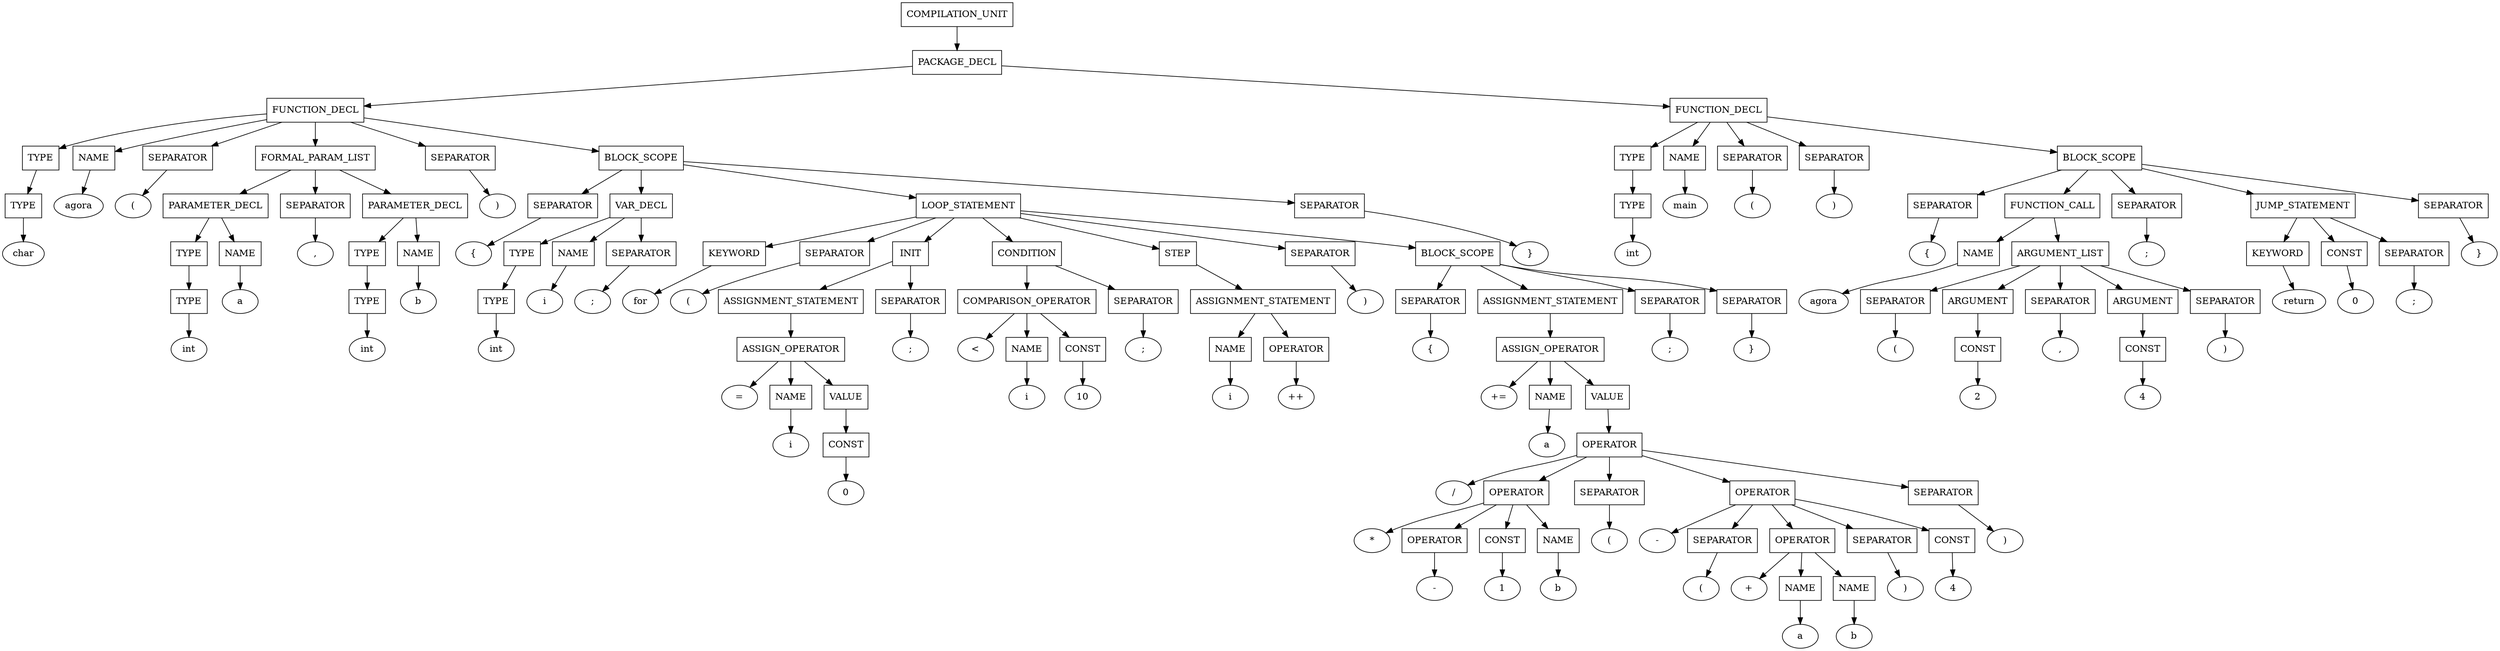 digraph G {
	splines="TRUE";
	n_0 [label="COMPILATION_UNIT", shape="rectangle"]
	n_0 -> n_1
	n_1 [label="PACKAGE_DECL", shape="rectangle"]
	n_1 -> n_2
	n_2 [label="FUNCTION_DECL", shape="rectangle"]
	n_2 -> n_4
	n_4 [label="TYPE", shape="rectangle"]
	n_4 -> n_15
	n_15 [label="TYPE", shape="rectangle"]
	n_15 -> n_35
	n_35 [label="char", shape="ellipse"]
	n_2 -> n_5
	n_5 [label="NAME", shape="rectangle"]
	n_5 -> n_16
	n_16 [label="agora", shape="ellipse"]
	n_2 -> n_6
	n_6 [label="SEPARATOR", shape="rectangle"]
	n_6 -> n_17
	n_17 [label="(", shape="ellipse"]
	n_2 -> n_7
	n_7 [label="FORMAL_PARAM_LIST", shape="rectangle"]
	n_7 -> n_18
	n_18 [label="PARAMETER_DECL", shape="rectangle"]
	n_18 -> n_36
	n_36 [label="TYPE", shape="rectangle"]
	n_36 -> n_62
	n_62 [label="TYPE", shape="rectangle"]
	n_62 -> n_90
	n_90 [label="int", shape="ellipse"]
	n_18 -> n_37
	n_37 [label="NAME", shape="rectangle"]
	n_37 -> n_63
	n_63 [label="a", shape="ellipse"]
	n_7 -> n_19
	n_19 [label="SEPARATOR", shape="rectangle"]
	n_19 -> n_38
	n_38 [label=",", shape="ellipse"]
	n_7 -> n_20
	n_20 [label="PARAMETER_DECL", shape="rectangle"]
	n_20 -> n_39
	n_39 [label="TYPE", shape="rectangle"]
	n_39 -> n_64
	n_64 [label="TYPE", shape="rectangle"]
	n_64 -> n_91
	n_91 [label="int", shape="ellipse"]
	n_20 -> n_40
	n_40 [label="NAME", shape="rectangle"]
	n_40 -> n_65
	n_65 [label="b", shape="ellipse"]
	n_2 -> n_8
	n_8 [label="SEPARATOR", shape="rectangle"]
	n_8 -> n_21
	n_21 [label=")", shape="ellipse"]
	n_2 -> n_9
	n_9 [label="BLOCK_SCOPE", shape="rectangle"]
	n_9 -> n_22
	n_22 [label="SEPARATOR", shape="rectangle"]
	n_22 -> n_41
	n_41 [label="{", shape="ellipse"]
	n_9 -> n_23
	n_23 [label="VAR_DECL", shape="rectangle"]
	n_23 -> n_42
	n_42 [label="TYPE", shape="rectangle"]
	n_42 -> n_66
	n_66 [label="TYPE", shape="rectangle"]
	n_66 -> n_92
	n_92 [label="int", shape="ellipse"]
	n_23 -> n_43
	n_43 [label="NAME", shape="rectangle"]
	n_43 -> n_67
	n_67 [label="i", shape="ellipse"]
	n_23 -> n_44
	n_44 [label="SEPARATOR", shape="rectangle"]
	n_44 -> n_68
	n_68 [label=";", shape="ellipse"]
	n_9 -> n_24
	n_24 [label="LOOP_STATEMENT", shape="rectangle"]
	n_24 -> n_45
	n_45 [label="KEYWORD", shape="rectangle"]
	n_45 -> n_69
	n_69 [label="for", shape="ellipse"]
	n_24 -> n_46
	n_46 [label="SEPARATOR", shape="rectangle"]
	n_46 -> n_70
	n_70 [label="(", shape="ellipse"]
	n_24 -> n_47
	n_47 [label="INIT", shape="rectangle"]
	n_47 -> n_71
	n_71 [label="ASSIGNMENT_STATEMENT", shape="rectangle"]
	n_71 -> n_93
	n_93 [label="ASSIGN_OPERATOR", shape="rectangle"]
	n_93 -> n_110
	n_110 [label="=", shape="ellipse"]
	n_93 -> n_111
	n_111 [label="NAME", shape="rectangle"]
	n_111 -> n_122
	n_122 [label="i", shape="ellipse"]
	n_93 -> n_112
	n_112 [label="VALUE", shape="rectangle"]
	n_112 -> n_123
	n_123 [label="CONST", shape="rectangle"]
	n_123 -> n_126
	n_126 [label="0", shape="ellipse"]
	n_47 -> n_72
	n_72 [label="SEPARATOR", shape="rectangle"]
	n_72 -> n_94
	n_94 [label=";", shape="ellipse"]
	n_24 -> n_48
	n_48 [label="CONDITION", shape="rectangle"]
	n_48 -> n_73
	n_73 [label="COMPARISON_OPERATOR", shape="rectangle"]
	n_73 -> n_95
	n_95 [label="<", shape="ellipse"]
	n_73 -> n_96
	n_96 [label="NAME", shape="rectangle"]
	n_96 -> n_113
	n_113 [label="i", shape="ellipse"]
	n_73 -> n_97
	n_97 [label="CONST", shape="rectangle"]
	n_97 -> n_114
	n_114 [label="10", shape="ellipse"]
	n_48 -> n_74
	n_74 [label="SEPARATOR", shape="rectangle"]
	n_74 -> n_98
	n_98 [label=";", shape="ellipse"]
	n_24 -> n_49
	n_49 [label="STEP", shape="rectangle"]
	n_49 -> n_75
	n_75 [label="ASSIGNMENT_STATEMENT", shape="rectangle"]
	n_75 -> n_99
	n_99 [label="NAME", shape="rectangle"]
	n_99 -> n_115
	n_115 [label="i", shape="ellipse"]
	n_75 -> n_100
	n_100 [label="OPERATOR", shape="rectangle"]
	n_100 -> n_116
	n_116 [label="++", shape="ellipse"]
	n_24 -> n_50
	n_50 [label="SEPARATOR", shape="rectangle"]
	n_50 -> n_76
	n_76 [label=")", shape="ellipse"]
	n_24 -> n_51
	n_51 [label="BLOCK_SCOPE", shape="rectangle"]
	n_51 -> n_77
	n_77 [label="SEPARATOR", shape="rectangle"]
	n_77 -> n_101
	n_101 [label="{", shape="ellipse"]
	n_51 -> n_78
	n_78 [label="ASSIGNMENT_STATEMENT", shape="rectangle"]
	n_78 -> n_102
	n_102 [label="ASSIGN_OPERATOR", shape="rectangle"]
	n_102 -> n_117
	n_117 [label="+=", shape="ellipse"]
	n_102 -> n_118
	n_118 [label="NAME", shape="rectangle"]
	n_118 -> n_124
	n_124 [label="a", shape="ellipse"]
	n_102 -> n_119
	n_119 [label="VALUE", shape="rectangle"]
	n_119 -> n_125
	n_125 [label="OPERATOR", shape="rectangle"]
	n_125 -> n_127
	n_127 [label="/", shape="ellipse"]
	n_125 -> n_128
	n_128 [label="OPERATOR", shape="rectangle"]
	n_128 -> n_132
	n_132 [label="*", shape="ellipse"]
	n_128 -> n_133
	n_133 [label="OPERATOR", shape="rectangle"]
	n_133 -> n_143
	n_143 [label="-", shape="ellipse"]
	n_128 -> n_134
	n_134 [label="CONST", shape="rectangle"]
	n_134 -> n_144
	n_144 [label="1", shape="ellipse"]
	n_128 -> n_135
	n_135 [label="NAME", shape="rectangle"]
	n_135 -> n_145
	n_145 [label="b", shape="ellipse"]
	n_125 -> n_129
	n_129 [label="SEPARATOR", shape="rectangle"]
	n_129 -> n_136
	n_136 [label="(", shape="ellipse"]
	n_125 -> n_130
	n_130 [label="OPERATOR", shape="rectangle"]
	n_130 -> n_137
	n_137 [label="-", shape="ellipse"]
	n_130 -> n_138
	n_138 [label="SEPARATOR", shape="rectangle"]
	n_138 -> n_146
	n_146 [label="(", shape="ellipse"]
	n_130 -> n_139
	n_139 [label="OPERATOR", shape="rectangle"]
	n_139 -> n_147
	n_147 [label="+", shape="ellipse"]
	n_139 -> n_148
	n_148 [label="NAME", shape="rectangle"]
	n_148 -> n_152
	n_152 [label="a", shape="ellipse"]
	n_139 -> n_149
	n_149 [label="NAME", shape="rectangle"]
	n_149 -> n_153
	n_153 [label="b", shape="ellipse"]
	n_130 -> n_140
	n_140 [label="SEPARATOR", shape="rectangle"]
	n_140 -> n_150
	n_150 [label=")", shape="ellipse"]
	n_130 -> n_141
	n_141 [label="CONST", shape="rectangle"]
	n_141 -> n_151
	n_151 [label="4", shape="ellipse"]
	n_125 -> n_131
	n_131 [label="SEPARATOR", shape="rectangle"]
	n_131 -> n_142
	n_142 [label=")", shape="ellipse"]
	n_51 -> n_79
	n_79 [label="SEPARATOR", shape="rectangle"]
	n_79 -> n_103
	n_103 [label=";", shape="ellipse"]
	n_51 -> n_80
	n_80 [label="SEPARATOR", shape="rectangle"]
	n_80 -> n_104
	n_104 [label="}", shape="ellipse"]
	n_9 -> n_25
	n_25 [label="SEPARATOR", shape="rectangle"]
	n_25 -> n_52
	n_52 [label="}", shape="ellipse"]
	n_1 -> n_3
	n_3 [label="FUNCTION_DECL", shape="rectangle"]
	n_3 -> n_10
	n_10 [label="TYPE", shape="rectangle"]
	n_10 -> n_26
	n_26 [label="TYPE", shape="rectangle"]
	n_26 -> n_53
	n_53 [label="int", shape="ellipse"]
	n_3 -> n_11
	n_11 [label="NAME", shape="rectangle"]
	n_11 -> n_27
	n_27 [label="main", shape="ellipse"]
	n_3 -> n_12
	n_12 [label="SEPARATOR", shape="rectangle"]
	n_12 -> n_28
	n_28 [label="(", shape="ellipse"]
	n_3 -> n_13
	n_13 [label="SEPARATOR", shape="rectangle"]
	n_13 -> n_29
	n_29 [label=")", shape="ellipse"]
	n_3 -> n_14
	n_14 [label="BLOCK_SCOPE", shape="rectangle"]
	n_14 -> n_30
	n_30 [label="SEPARATOR", shape="rectangle"]
	n_30 -> n_54
	n_54 [label="{", shape="ellipse"]
	n_14 -> n_31
	n_31 [label="FUNCTION_CALL", shape="rectangle"]
	n_31 -> n_55
	n_55 [label="NAME", shape="rectangle"]
	n_55 -> n_81
	n_81 [label="agora", shape="ellipse"]
	n_31 -> n_56
	n_56 [label="ARGUMENT_LIST", shape="rectangle"]
	n_56 -> n_82
	n_82 [label="SEPARATOR", shape="rectangle"]
	n_82 -> n_105
	n_105 [label="(", shape="ellipse"]
	n_56 -> n_83
	n_83 [label="ARGUMENT", shape="rectangle"]
	n_83 -> n_106
	n_106 [label="CONST", shape="rectangle"]
	n_106 -> n_120
	n_120 [label="2", shape="ellipse"]
	n_56 -> n_84
	n_84 [label="SEPARATOR", shape="rectangle"]
	n_84 -> n_107
	n_107 [label=",", shape="ellipse"]
	n_56 -> n_85
	n_85 [label="ARGUMENT", shape="rectangle"]
	n_85 -> n_108
	n_108 [label="CONST", shape="rectangle"]
	n_108 -> n_121
	n_121 [label="4", shape="ellipse"]
	n_56 -> n_86
	n_86 [label="SEPARATOR", shape="rectangle"]
	n_86 -> n_109
	n_109 [label=")", shape="ellipse"]
	n_14 -> n_32
	n_32 [label="SEPARATOR", shape="rectangle"]
	n_32 -> n_57
	n_57 [label=";", shape="ellipse"]
	n_14 -> n_33
	n_33 [label="JUMP_STATEMENT", shape="rectangle"]
	n_33 -> n_58
	n_58 [label="KEYWORD", shape="rectangle"]
	n_58 -> n_87
	n_87 [label="return", shape="ellipse"]
	n_33 -> n_59
	n_59 [label="CONST", shape="rectangle"]
	n_59 -> n_88
	n_88 [label="0", shape="ellipse"]
	n_33 -> n_60
	n_60 [label="SEPARATOR", shape="rectangle"]
	n_60 -> n_89
	n_89 [label=";", shape="ellipse"]
	n_14 -> n_34
	n_34 [label="SEPARATOR", shape="rectangle"]
	n_34 -> n_61
	n_61 [label="}", shape="ellipse"]
}
